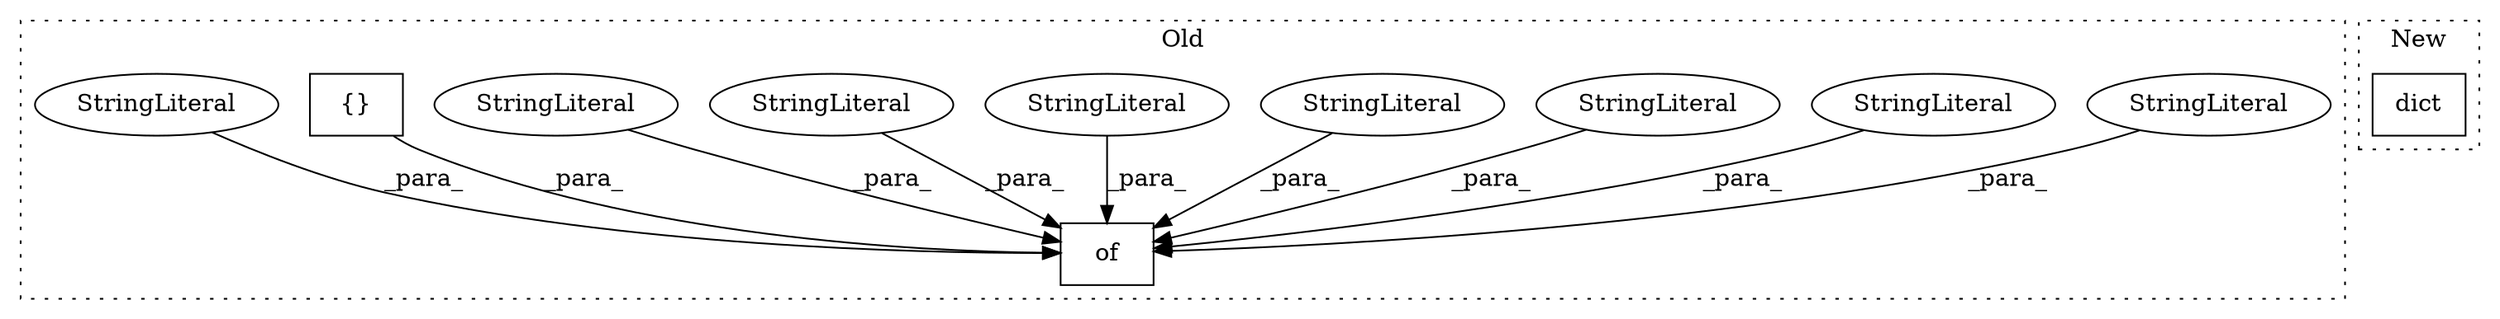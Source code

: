 digraph G {
subgraph cluster0 {
1 [label="of" a="32" s="704,1039" l="3,1" shape="box"];
3 [label="StringLiteral" a="45" s="726" l="20" shape="ellipse"];
4 [label="StringLiteral" a="45" s="836" l="11" shape="ellipse"];
5 [label="StringLiteral" a="45" s="707" l="13" shape="ellipse"];
6 [label="StringLiteral" a="45" s="917" l="14" shape="ellipse"];
7 [label="StringLiteral" a="45" s="852" l="19" shape="ellipse"];
8 [label="StringLiteral" a="45" s="972" l="7" shape="ellipse"];
9 [label="StringLiteral" a="45" s="878" l="13" shape="ellipse"];
10 [label="{}" a="4" s="992,1038" l="1,1" shape="box"];
11 [label="StringLiteral" a="45" s="896" l="16" shape="ellipse"];
label = "Old";
style="dotted";
}
subgraph cluster1 {
2 [label="dict" a="32" s="979,1111" l="5,1" shape="box"];
label = "New";
style="dotted";
}
3 -> 1 [label="_para_"];
4 -> 1 [label="_para_"];
5 -> 1 [label="_para_"];
6 -> 1 [label="_para_"];
7 -> 1 [label="_para_"];
8 -> 1 [label="_para_"];
9 -> 1 [label="_para_"];
10 -> 1 [label="_para_"];
11 -> 1 [label="_para_"];
}